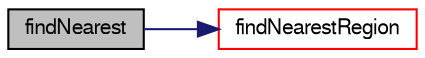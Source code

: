 digraph "findNearest"
{
  bgcolor="transparent";
  edge [fontname="FreeSans",fontsize="10",labelfontname="FreeSans",labelfontsize="10"];
  node [fontname="FreeSans",fontsize="10",shape=record];
  rankdir="LR";
  Node717 [label="findNearest",height=0.2,width=0.4,color="black", fillcolor="grey75", style="filled", fontcolor="black"];
  Node717 -> Node718 [color="midnightblue",fontsize="10",style="solid",fontname="FreeSans"];
  Node718 [label="findNearestRegion",height=0.2,width=0.4,color="red",URL="$a24686.html#a80e23a2f389ab4ce2d741d30fa067985",tooltip="Find nearest point on surfaces. Return surface and region on. "];
}
